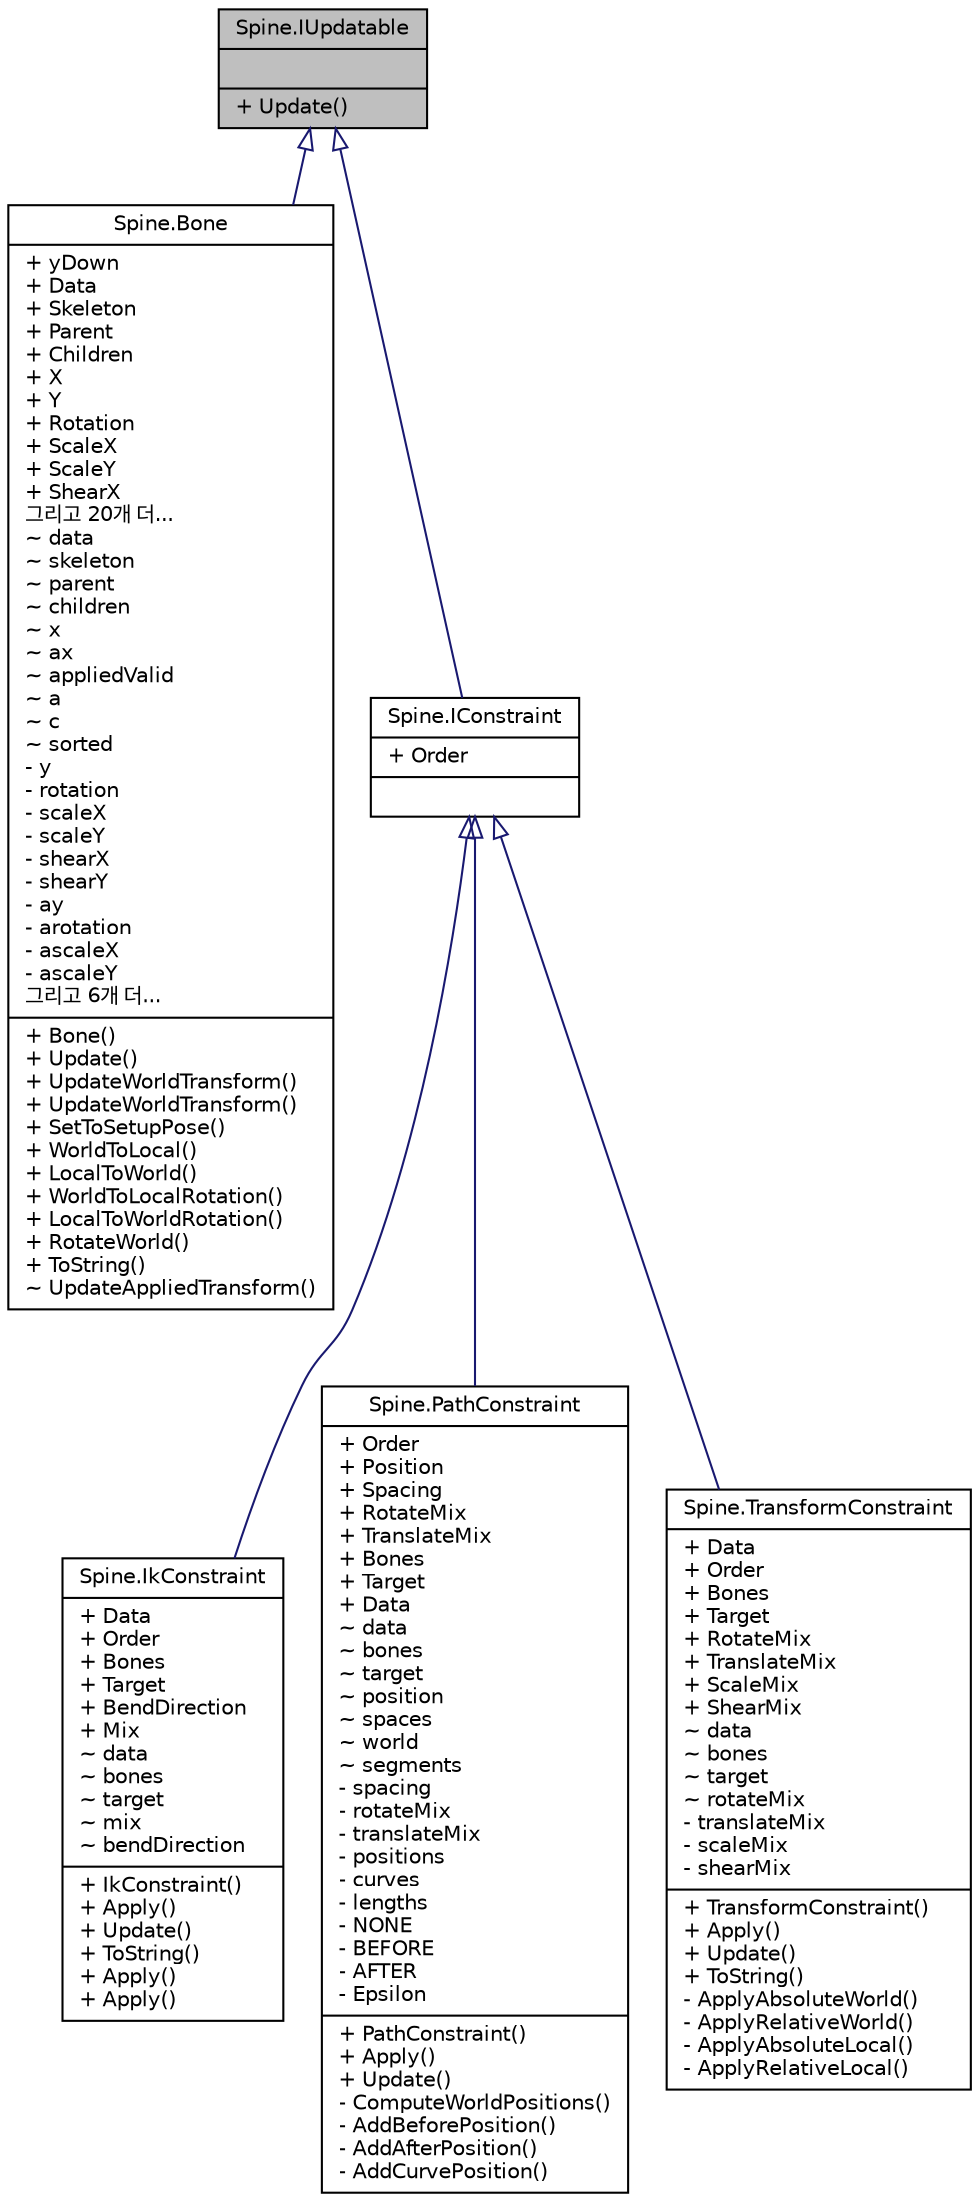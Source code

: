 digraph "Spine.IUpdatable"
{
 // LATEX_PDF_SIZE
  edge [fontname="Helvetica",fontsize="10",labelfontname="Helvetica",labelfontsize="10"];
  node [fontname="Helvetica",fontsize="10",shape=record];
  Node1 [label="{Spine.IUpdatable\n||+ Update()\l}",height=0.2,width=0.4,color="black", fillcolor="grey75", style="filled", fontcolor="black",tooltip=" "];
  Node1 -> Node2 [dir="back",color="midnightblue",fontsize="10",style="solid",arrowtail="onormal"];
  Node2 [label="{Spine.Bone\n|+ yDown\l+ Data\l+ Skeleton\l+ Parent\l+ Children\l+ X\l+ Y\l+ Rotation\l+ ScaleX\l+ ScaleY\l+ ShearX\l그리고 20개 더...\l~ data\l~ skeleton\l~ parent\l~ children\l~ x\l~ ax\l~ appliedValid\l~ a\l~ c\l~ sorted\l- y\l- rotation\l- scaleX\l- scaleY\l- shearX\l- shearY\l- ay\l- arotation\l- ascaleX\l- ascaleY\l그리고 6개 더...\l|+ Bone()\l+ Update()\l+ UpdateWorldTransform()\l+ UpdateWorldTransform()\l+ SetToSetupPose()\l+ WorldToLocal()\l+ LocalToWorld()\l+ WorldToLocalRotation()\l+ LocalToWorldRotation()\l+ RotateWorld()\l+ ToString()\l~ UpdateAppliedTransform()\l}",height=0.2,width=0.4,color="black", fillcolor="white", style="filled",URL="$class_spine_1_1_bone.html",tooltip="Stores a bone's current pose."];
  Node1 -> Node3 [dir="back",color="midnightblue",fontsize="10",style="solid",arrowtail="onormal"];
  Node3 [label="{Spine.IConstraint\n|+ Order\l|}",height=0.2,width=0.4,color="black", fillcolor="white", style="filled",URL="$interface_spine_1_1_i_constraint.html",tooltip="The interface for all constraints."];
  Node3 -> Node4 [dir="back",color="midnightblue",fontsize="10",style="solid",arrowtail="onormal"];
  Node4 [label="{Spine.IkConstraint\n|+ Data\l+ Order\l+ Bones\l+ Target\l+ BendDirection\l+ Mix\l~ data\l~ bones\l~ target\l~ mix\l~ bendDirection\l|+ IkConstraint()\l+ Apply()\l+ Update()\l+ ToString()\l+ Apply()\l+ Apply()\l}",height=0.2,width=0.4,color="black", fillcolor="white", style="filled",URL="$class_spine_1_1_ik_constraint.html",tooltip=" "];
  Node3 -> Node5 [dir="back",color="midnightblue",fontsize="10",style="solid",arrowtail="onormal"];
  Node5 [label="{Spine.PathConstraint\n|+ Order\l+ Position\l+ Spacing\l+ RotateMix\l+ TranslateMix\l+ Bones\l+ Target\l+ Data\l~ data\l~ bones\l~ target\l~ position\l~ spaces\l~ world\l~ segments\l- spacing\l- rotateMix\l- translateMix\l- positions\l- curves\l- lengths\l- NONE\l- BEFORE\l- AFTER\l- Epsilon\l|+ PathConstraint()\l+ Apply()\l+ Update()\l- ComputeWorldPositions()\l- AddBeforePosition()\l- AddAfterPosition()\l- AddCurvePosition()\l}",height=0.2,width=0.4,color="black", fillcolor="white", style="filled",URL="$class_spine_1_1_path_constraint.html",tooltip=" "];
  Node3 -> Node6 [dir="back",color="midnightblue",fontsize="10",style="solid",arrowtail="onormal"];
  Node6 [label="{Spine.TransformConstraint\n|+ Data\l+ Order\l+ Bones\l+ Target\l+ RotateMix\l+ TranslateMix\l+ ScaleMix\l+ ShearMix\l~ data\l~ bones\l~ target\l~ rotateMix\l- translateMix\l- scaleMix\l- shearMix\l|+ TransformConstraint()\l+ Apply()\l+ Update()\l+ ToString()\l- ApplyAbsoluteWorld()\l- ApplyRelativeWorld()\l- ApplyAbsoluteLocal()\l- ApplyRelativeLocal()\l}",height=0.2,width=0.4,color="black", fillcolor="white", style="filled",URL="$class_spine_1_1_transform_constraint.html",tooltip=" "];
}
